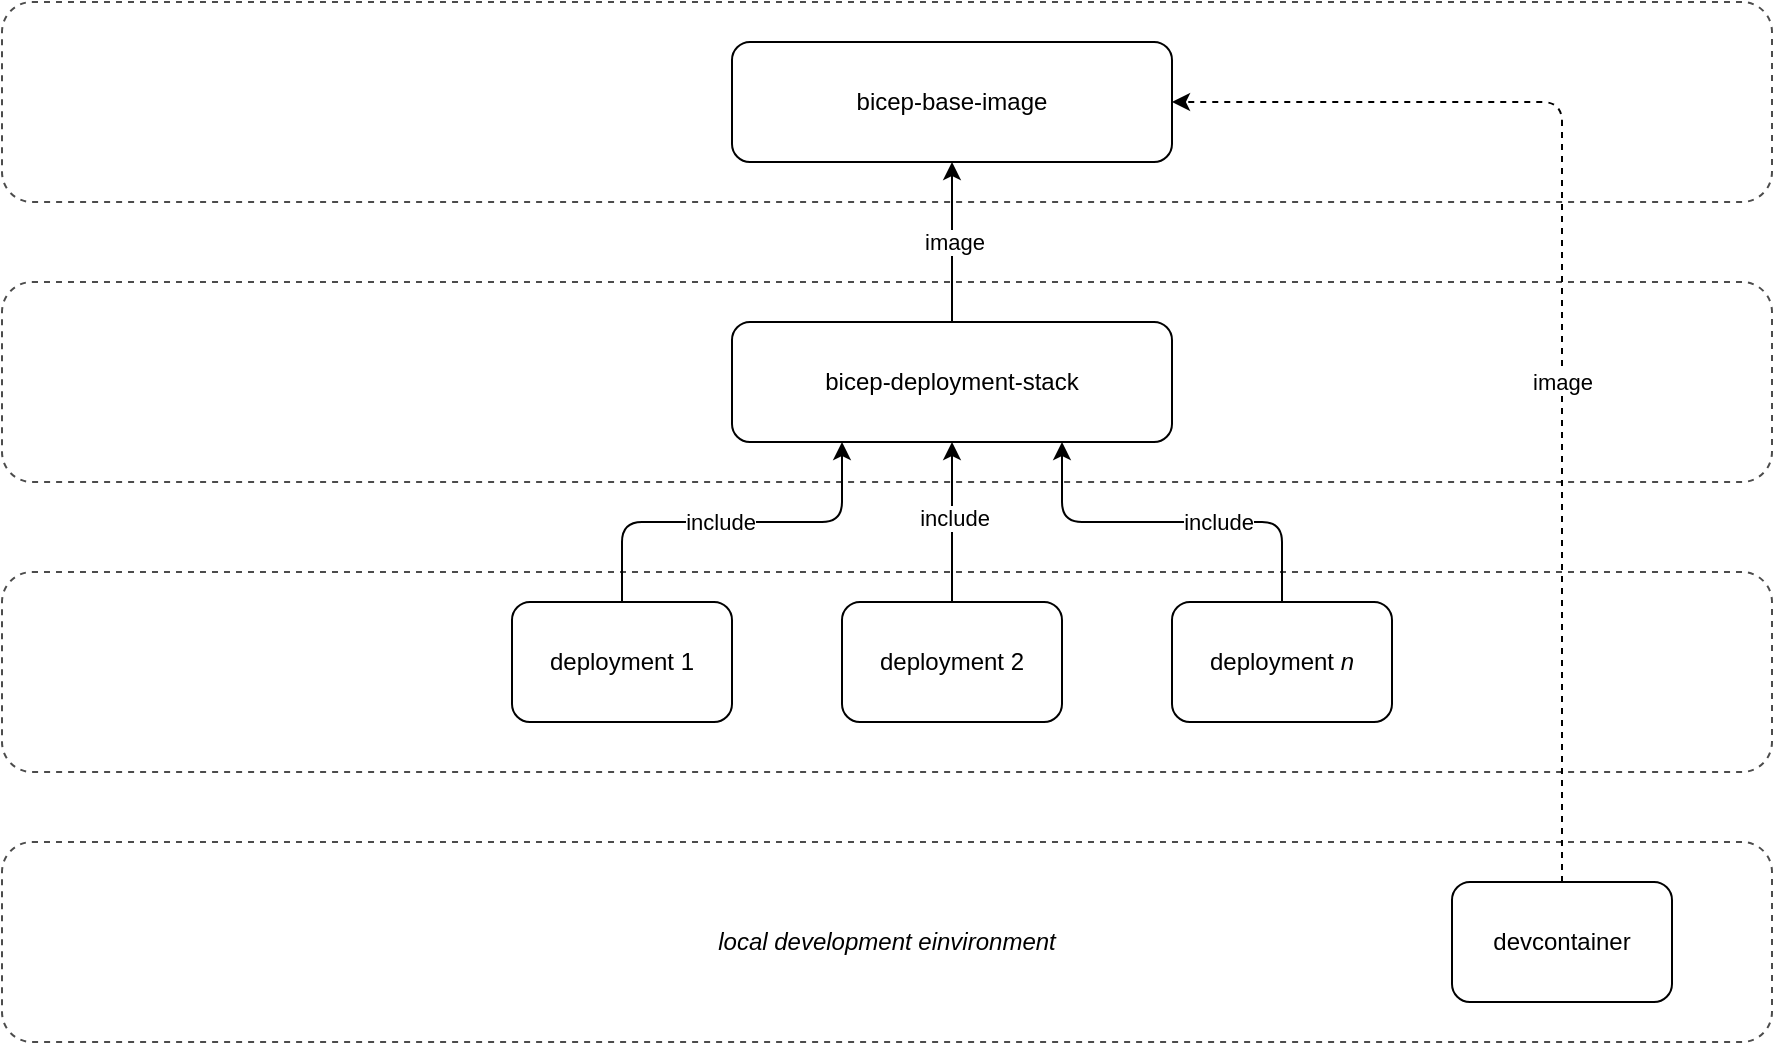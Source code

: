 <mxfile version="27.1.6" pages="3">
  <diagram id="INa1oeCGx6IkDpZqn9pY" name="stack">
    <mxGraphModel dx="2403" dy="840" grid="1" gridSize="10" guides="1" tooltips="1" connect="1" arrows="1" fold="1" page="1" pageScale="1" pageWidth="827" pageHeight="1169" math="0" shadow="0">
      <root>
        <mxCell id="0" />
        <mxCell id="1" parent="0" />
        <mxCell id="Is1GMU5wEq7POQT0-QTG-9" value="&lt;i&gt;local development einvironment&lt;/i&gt;" style="rounded=1;whiteSpace=wrap;html=1;fillColor=none;dashed=1;opacity=70;" vertex="1" parent="1">
          <mxGeometry x="-145" y="500" width="885" height="100" as="geometry" />
        </mxCell>
        <mxCell id="Is1GMU5wEq7POQT0-QTG-6" value="" style="rounded=1;whiteSpace=wrap;html=1;fillColor=none;dashed=1;opacity=70;" vertex="1" parent="1">
          <mxGeometry x="-145" y="80" width="885" height="100" as="geometry" />
        </mxCell>
        <mxCell id="Is1GMU5wEq7POQT0-QTG-7" value="" style="rounded=1;whiteSpace=wrap;html=1;fillColor=none;dashed=1;opacity=70;" vertex="1" parent="1">
          <mxGeometry x="-145" y="220" width="885" height="100" as="geometry" />
        </mxCell>
        <mxCell id="Is1GMU5wEq7POQT0-QTG-8" value="" style="rounded=1;whiteSpace=wrap;html=1;fillColor=none;dashed=1;opacity=70;" vertex="1" parent="1">
          <mxGeometry x="-145" y="365" width="885" height="100" as="geometry" />
        </mxCell>
        <mxCell id="fan_LsCEkvDjQkuRT088-1" value="bicep-base-image" style="rounded=1;whiteSpace=wrap;html=1;" vertex="1" parent="1">
          <mxGeometry x="220" y="100" width="220" height="60" as="geometry" />
        </mxCell>
        <mxCell id="fan_LsCEkvDjQkuRT088-2" value="" style="shape=image;verticalLabelPosition=bottom;labelBackgroundColor=default;verticalAlign=top;aspect=fixed;imageAspect=0;image=https://static-00.iconduck.com/assets.00/docker-icon-1024x876-69aqwp3k.png;" vertex="1" parent="1">
          <mxGeometry x="-115.08" y="104.26" width="60.16" height="51.47" as="geometry" />
        </mxCell>
        <mxCell id="nk_0Vmsc4UEk0oq6CmW--5" value="" style="edgeStyle=orthogonalEdgeStyle;rounded=0;orthogonalLoop=1;jettySize=auto;html=1;" edge="1" parent="1" source="fan_LsCEkvDjQkuRT088-3" target="fan_LsCEkvDjQkuRT088-1">
          <mxGeometry relative="1" as="geometry" />
        </mxCell>
        <mxCell id="fgeE1z4mcF0riqID_mbg-6" value="image" style="edgeLabel;html=1;align=center;verticalAlign=middle;resizable=0;points=[];" vertex="1" connectable="0" parent="nk_0Vmsc4UEk0oq6CmW--5">
          <mxGeometry x="0.01" y="-1" relative="1" as="geometry">
            <mxPoint as="offset" />
          </mxGeometry>
        </mxCell>
        <mxCell id="fan_LsCEkvDjQkuRT088-3" value="bicep-deployment-stack" style="rounded=1;whiteSpace=wrap;html=1;" vertex="1" parent="1">
          <mxGeometry x="220" y="240" width="220" height="60" as="geometry" />
        </mxCell>
        <mxCell id="nk_0Vmsc4UEk0oq6CmW--1" value="" style="shape=image;verticalLabelPosition=bottom;labelBackgroundColor=default;verticalAlign=top;aspect=fixed;imageAspect=0;image=https://gitlab.com/uploads/-/system/project/avatar/30472118/logo-extra-whitespace.png;" vertex="1" parent="1">
          <mxGeometry x="-117.5" y="237.5" width="65" height="65" as="geometry" />
        </mxCell>
        <mxCell id="nk_0Vmsc4UEk0oq6CmW--14" style="edgeStyle=orthogonalEdgeStyle;rounded=1;orthogonalLoop=1;jettySize=auto;html=1;entryX=0.25;entryY=1;entryDx=0;entryDy=0;strokeColor=default;curved=0;" edge="1" parent="1" source="nk_0Vmsc4UEk0oq6CmW--6" target="fan_LsCEkvDjQkuRT088-3">
          <mxGeometry relative="1" as="geometry" />
        </mxCell>
        <mxCell id="fgeE1z4mcF0riqID_mbg-4" value="include" style="edgeLabel;html=1;align=center;verticalAlign=middle;resizable=0;points=[];" vertex="1" connectable="0" parent="nk_0Vmsc4UEk0oq6CmW--14">
          <mxGeometry x="-0.061" relative="1" as="geometry">
            <mxPoint as="offset" />
          </mxGeometry>
        </mxCell>
        <mxCell id="nk_0Vmsc4UEk0oq6CmW--6" value="deployment 1" style="rounded=1;whiteSpace=wrap;html=1;" vertex="1" parent="1">
          <mxGeometry x="110" y="380" width="110" height="60" as="geometry" />
        </mxCell>
        <mxCell id="nk_0Vmsc4UEk0oq6CmW--15" style="edgeStyle=orthogonalEdgeStyle;rounded=1;orthogonalLoop=1;jettySize=auto;html=1;entryX=0.5;entryY=1;entryDx=0;entryDy=0;strokeColor=default;curved=0;" edge="1" parent="1" source="nk_0Vmsc4UEk0oq6CmW--9" target="fan_LsCEkvDjQkuRT088-3">
          <mxGeometry relative="1" as="geometry" />
        </mxCell>
        <mxCell id="fgeE1z4mcF0riqID_mbg-3" value="include" style="edgeLabel;html=1;align=center;verticalAlign=middle;resizable=0;points=[];" vertex="1" connectable="0" parent="nk_0Vmsc4UEk0oq6CmW--15">
          <mxGeometry x="0.065" y="-1" relative="1" as="geometry">
            <mxPoint as="offset" />
          </mxGeometry>
        </mxCell>
        <mxCell id="nk_0Vmsc4UEk0oq6CmW--9" value="deployment 2" style="rounded=1;whiteSpace=wrap;html=1;" vertex="1" parent="1">
          <mxGeometry x="275" y="380" width="110" height="60" as="geometry" />
        </mxCell>
        <mxCell id="nk_0Vmsc4UEk0oq6CmW--13" style="edgeStyle=orthogonalEdgeStyle;rounded=1;orthogonalLoop=1;jettySize=auto;html=1;entryX=0.75;entryY=1;entryDx=0;entryDy=0;strokeColor=default;curved=0;" edge="1" parent="1" source="nk_0Vmsc4UEk0oq6CmW--11" target="fan_LsCEkvDjQkuRT088-3">
          <mxGeometry relative="1" as="geometry" />
        </mxCell>
        <mxCell id="fgeE1z4mcF0riqID_mbg-5" value="include" style="edgeLabel;html=1;align=center;verticalAlign=middle;resizable=0;points=[];" vertex="1" connectable="0" parent="nk_0Vmsc4UEk0oq6CmW--13">
          <mxGeometry x="-0.242" relative="1" as="geometry">
            <mxPoint as="offset" />
          </mxGeometry>
        </mxCell>
        <mxCell id="nk_0Vmsc4UEk0oq6CmW--11" value="deployment &lt;i&gt;n&lt;/i&gt;" style="rounded=1;whiteSpace=wrap;html=1;" vertex="1" parent="1">
          <mxGeometry x="440" y="380" width="110" height="60" as="geometry" />
        </mxCell>
        <mxCell id="fgeE1z4mcF0riqID_mbg-1" value="" style="shape=image;verticalLabelPosition=bottom;labelBackgroundColor=default;verticalAlign=top;aspect=fixed;imageAspect=0;image=https://upload.wikimedia.org/wikipedia/commons/thumb/f/fa/Microsoft_Azure.svg/2048px-Microsoft_Azure.svg.png;" vertex="1" parent="1">
          <mxGeometry x="-104.92" y="390" width="50" height="50" as="geometry" />
        </mxCell>
        <mxCell id="Is1GMU5wEq7POQT0-QTG-1" value="" style="shape=image;verticalLabelPosition=bottom;labelBackgroundColor=default;verticalAlign=top;aspect=fixed;imageAspect=0;image=https://upload.wikimedia.org/wikipedia/commons/thumb/9/9a/Visual_Studio_Code_1.35_icon.svg/2048px-Visual_Studio_Code_1.35_icon.svg.png;" vertex="1" parent="1">
          <mxGeometry x="-99.92" y="530" width="40" height="40" as="geometry" />
        </mxCell>
        <mxCell id="Is1GMU5wEq7POQT0-QTG-3" style="edgeStyle=orthogonalEdgeStyle;rounded=1;orthogonalLoop=1;jettySize=auto;html=1;entryX=1;entryY=0.5;entryDx=0;entryDy=0;curved=0;exitX=0.5;exitY=0;exitDx=0;exitDy=0;dashed=1;" edge="1" parent="1" source="Is1GMU5wEq7POQT0-QTG-2" target="fan_LsCEkvDjQkuRT088-1">
          <mxGeometry relative="1" as="geometry" />
        </mxCell>
        <mxCell id="Is1GMU5wEq7POQT0-QTG-5" value="image" style="edgeLabel;html=1;align=center;verticalAlign=middle;resizable=0;points=[];" vertex="1" connectable="0" parent="Is1GMU5wEq7POQT0-QTG-3">
          <mxGeometry x="-0.244" y="-2" relative="1" as="geometry">
            <mxPoint x="-2" y="-29" as="offset" />
          </mxGeometry>
        </mxCell>
        <mxCell id="Is1GMU5wEq7POQT0-QTG-2" value="devcontainer" style="rounded=1;whiteSpace=wrap;html=1;" vertex="1" parent="1">
          <mxGeometry x="580" y="520" width="110" height="60" as="geometry" />
        </mxCell>
      </root>
    </mxGraphModel>
  </diagram>
  <diagram name="deployment" id="oBOJPI8WT5u1TvHsaGbR">
    <mxGraphModel dx="1418" dy="756" grid="1" gridSize="10" guides="1" tooltips="1" connect="1" arrows="1" fold="1" page="1" pageScale="1" pageWidth="827" pageHeight="1169" math="0" shadow="0">
      <root>
        <mxCell id="0" />
        <mxCell id="1" parent="0" />
        <mxCell id="hW8EgmJHF-hAIjpgLk11-3" value="" style="rounded=1;whiteSpace=wrap;html=1;arcSize=12;" parent="1" vertex="1">
          <mxGeometry x="260" y="50" width="490" height="210" as="geometry" />
        </mxCell>
        <mxCell id="6" value="" style="rounded=1;whiteSpace=wrap;html=1;dashed=1;" parent="1" vertex="1">
          <mxGeometry x="395" y="60" width="120" height="190" as="geometry" />
        </mxCell>
        <mxCell id="hW8EgmJHF-hAIjpgLk11-25" value="" style="rounded=1;whiteSpace=wrap;html=1;dashed=1;" parent="1" vertex="1">
          <mxGeometry x="270" y="60" width="120" height="190" as="geometry" />
        </mxCell>
        <mxCell id="hW8EgmJHF-hAIjpgLk11-20" value="" style="rounded=1;whiteSpace=wrap;html=1;dashed=1;arcSize=8;" parent="1" vertex="1">
          <mxGeometry x="520" y="60" width="220" height="190" as="geometry" />
        </mxCell>
        <mxCell id="hW8EgmJHF-hAIjpgLk11-11" style="edgeStyle=orthogonalEdgeStyle;rounded=0;orthogonalLoop=1;jettySize=auto;html=1;endArrow=blockThin;endFill=1;" parent="1" source="UeYxYK3Cn5XbAIOpTatN-2" target="hW8EgmJHF-hAIjpgLk11-7" edge="1">
          <mxGeometry relative="1" as="geometry" />
        </mxCell>
        <mxCell id="UeYxYK3Cn5XbAIOpTatN-2" value="" style="shape=image;verticalLabelPosition=bottom;labelBackgroundColor=default;verticalAlign=top;aspect=fixed;imageAspect=0;image=https://gitlab.com/uploads/-/system/project/avatar/30472118/logo-extra-whitespace.png;" parent="1" vertex="1">
          <mxGeometry x="30" y="160" width="50" height="50" as="geometry" />
        </mxCell>
        <mxCell id="gM9HhOSeEY18I6hsgLa_-3" value="" style="shape=image;verticalLabelPosition=bottom;labelBackgroundColor=default;verticalAlign=top;aspect=fixed;imageAspect=0;image=https://upload.wikimedia.org/wikipedia/commons/thumb/f/fa/Microsoft_Azure.svg/2048px-Microsoft_Azure.svg.png;" parent="1" vertex="1">
          <mxGeometry x="890" y="160" width="50" height="50" as="geometry" />
        </mxCell>
        <mxCell id="hW8EgmJHF-hAIjpgLk11-1" style="edgeStyle=orthogonalEdgeStyle;rounded=0;orthogonalLoop=1;jettySize=auto;html=1;endArrow=blockThin;endFill=1;exitX=0.5;exitY=0;exitDx=0;exitDy=0;" parent="1" source="YW1inPbLGPEtHc-UeUeM-15" target="UeYxYK3Cn5XbAIOpTatN-2" edge="1">
          <mxGeometry relative="1" as="geometry" />
        </mxCell>
        <mxCell id="hW8EgmJHF-hAIjpgLk11-2" value="Push &lt;br&gt;Bicep &lt;br&gt;Code" style="edgeLabel;html=1;align=center;verticalAlign=middle;resizable=0;points=[];" parent="hW8EgmJHF-hAIjpgLk11-1" connectable="0" vertex="1">
          <mxGeometry x="0.084" y="1" relative="1" as="geometry">
            <mxPoint as="offset" />
          </mxGeometry>
        </mxCell>
        <mxCell id="Hc-8KjNSSpe0YUT5cz_B-1" value="Engineer" style="shape=umlActor;verticalLabelPosition=bottom;verticalAlign=top;html=1;outlineConnect=0;" parent="1" vertex="1">
          <mxGeometry x="45" y="410" width="20" height="40" as="geometry" />
        </mxCell>
        <mxCell id="hW8EgmJHF-hAIjpgLk11-21" style="edgeStyle=orthogonalEdgeStyle;rounded=0;orthogonalLoop=1;jettySize=auto;html=1;endArrow=blockThin;endFill=1;" parent="1" source="hW8EgmJHF-hAIjpgLk11-7" target="2" edge="1">
          <mxGeometry relative="1" as="geometry" />
        </mxCell>
        <mxCell id="hW8EgmJHF-hAIjpgLk11-7" value="bicep-lint" style="rounded=1;whiteSpace=wrap;html=1;" parent="1" vertex="1">
          <mxGeometry x="290" y="170" width="80" height="30" as="geometry" />
        </mxCell>
        <mxCell id="hW8EgmJHF-hAIjpgLk11-8" value="bicep-build" style="rounded=1;whiteSpace=wrap;html=1;" parent="1" vertex="1">
          <mxGeometry x="290" y="209" width="80" height="30" as="geometry" />
        </mxCell>
        <mxCell id="hW8EgmJHF-hAIjpgLk11-23" style="edgeStyle=orthogonalEdgeStyle;rounded=0;orthogonalLoop=1;jettySize=auto;html=1;entryX=0;entryY=0.5;entryDx=0;entryDy=0;endArrow=blockThin;endFill=1;" parent="1" source="hW8EgmJHF-hAIjpgLk11-9" target="hW8EgmJHF-hAIjpgLk11-10" edge="1">
          <mxGeometry relative="1" as="geometry" />
        </mxCell>
        <mxCell id="hW8EgmJHF-hAIjpgLk11-9" value="deploy-test" style="rounded=1;whiteSpace=wrap;html=1;" parent="1" vertex="1">
          <mxGeometry x="537.68" y="170" width="80" height="30" as="geometry" />
        </mxCell>
        <mxCell id="hW8EgmJHF-hAIjpgLk11-24" style="edgeStyle=orthogonalEdgeStyle;rounded=0;orthogonalLoop=1;jettySize=auto;html=1;entryX=0;entryY=0.5;entryDx=0;entryDy=0;endArrow=blockThin;endFill=1;" parent="1" source="hW8EgmJHF-hAIjpgLk11-10" target="gM9HhOSeEY18I6hsgLa_-3" edge="1">
          <mxGeometry relative="1" as="geometry" />
        </mxCell>
        <mxCell id="hW8EgmJHF-hAIjpgLk11-10" value="deploy-prod" style="rounded=1;whiteSpace=wrap;html=1;" parent="1" vertex="1">
          <mxGeometry x="650" y="170" width="80" height="30" as="geometry" />
        </mxCell>
        <mxCell id="UeYxYK3Cn5XbAIOpTatN-1" value="Bicep" style="shape=image;verticalLabelPosition=bottom;labelBackgroundColor=default;verticalAlign=top;aspect=fixed;imageAspect=0;image=https://gitlab.com/uploads/-/system/project/avatar/57801916/bicep-logo.png;" parent="1" vertex="1">
          <mxGeometry x="315" y="75" width="30" height="30" as="geometry" />
        </mxCell>
        <mxCell id="hW8EgmJHF-hAIjpgLk11-12" value="&lt;div&gt;.....&lt;/div&gt;&lt;div&gt;&lt;span style=&quot;background-color: transparent; color: light-dark(rgb(0, 0, 0), rgb(255, 255, 255));&quot;&gt;.....&lt;/span&gt;&lt;/div&gt;&lt;div&gt;&lt;span style=&quot;background-color: transparent; color: light-dark(rgb(0, 0, 0), rgb(255, 255, 255));&quot;&gt;.....&lt;/span&gt;&lt;/div&gt;" style="whiteSpace=wrap;html=1;shape=mxgraph.basic.document;verticalAlign=middle;spacing=2;fontSize=8;" parent="1" vertex="1">
          <mxGeometry x="140" y="100" width="30" height="47.5" as="geometry" />
        </mxCell>
        <mxCell id="hW8EgmJHF-hAIjpgLk11-13" value="bicep.gitlab-ci.yml" style="text;html=1;align=center;verticalAlign=middle;resizable=0;points=[];autosize=1;strokeColor=none;fillColor=none;" parent="1" vertex="1">
          <mxGeometry x="100" y="150" width="120" height="30" as="geometry" />
        </mxCell>
        <mxCell id="hW8EgmJHF-hAIjpgLk11-16" value="Azure PowerShell" style="shape=image;verticalLabelPosition=bottom;labelBackgroundColor=default;verticalAlign=top;aspect=fixed;imageAspect=0;image=https://cdn.iconscout.com/icon/free/png-256/free-powershell-logo-icon-download-in-svg-png-gif-file-formats--technology-social-media-company-brand-vol-5-pack-logos-icons-2945093.png;" parent="1" vertex="1">
          <mxGeometry x="615" y="75" width="30" height="30" as="geometry" />
        </mxCell>
        <mxCell id="hW8EgmJHF-hAIjpgLk11-17" value="Build" style="text;html=1;align=center;verticalAlign=middle;resizable=0;points=[];autosize=1;strokeColor=none;fillColor=none;" parent="1" vertex="1">
          <mxGeometry x="305" y="140" width="50" height="30" as="geometry" />
        </mxCell>
        <mxCell id="hW8EgmJHF-hAIjpgLk11-19" value="Deploy" style="text;html=1;align=center;verticalAlign=middle;resizable=0;points=[];autosize=1;strokeColor=none;fillColor=none;" parent="1" vertex="1">
          <mxGeometry x="602.68" y="140" width="60" height="30" as="geometry" />
        </mxCell>
        <mxCell id="12" value="" style="edgeStyle=none;html=1;startArrow=blockThin;startFill=1;endArrow=blockThin;endFill=1;" parent="1" source="hW8EgmJHF-hAIjpgLk11-26" target="hW8EgmJHF-hAIjpgLk11-3" edge="1">
          <mxGeometry relative="1" as="geometry" />
        </mxCell>
        <mxCell id="hW8EgmJHF-hAIjpgLk11-26" value="Shared/Specific Runner&#xa;(Docker Executor)" style="shape=image;verticalLabelPosition=bottom;labelBackgroundColor=default;verticalAlign=top;aspect=fixed;imageAspect=0;image=https://gitlab.com/uploads/-/system/project/avatar/30472118/logo-extra-whitespace.png;" parent="1" vertex="1">
          <mxGeometry x="480.0" y="350.5" width="50" height="50" as="geometry" />
        </mxCell>
        <mxCell id="hW8EgmJHF-hAIjpgLk11-32" value="" style="shape=cylinder3;whiteSpace=wrap;html=1;boundedLbl=1;backgroundOutline=1;size=6;" parent="1" vertex="1">
          <mxGeometry x="674.52" y="358" width="30.97" height="35" as="geometry" />
        </mxCell>
        <mxCell id="hW8EgmJHF-hAIjpgLk11-33" value="Bicep Base Image&lt;div&gt;(Docker Registry)&lt;/div&gt;" style="text;html=1;align=center;verticalAlign=middle;resizable=0;points=[];autosize=1;strokeColor=none;fillColor=none;" parent="1" vertex="1">
          <mxGeometry x="630" y="400.5" width="120" height="40" as="geometry" />
        </mxCell>
        <mxCell id="hW8EgmJHF-hAIjpgLk11-34" style="edgeStyle=orthogonalEdgeStyle;rounded=0;orthogonalLoop=1;jettySize=auto;html=1;dashed=1;endArrow=openThin;endFill=0;" parent="1" source="hW8EgmJHF-hAIjpgLk11-32" target="hW8EgmJHF-hAIjpgLk11-26" edge="1">
          <mxGeometry relative="1" as="geometry" />
        </mxCell>
        <mxCell id="hW8EgmJHF-hAIjpgLk11-6" value="" style="shape=image;verticalLabelPosition=bottom;labelBackgroundColor=default;verticalAlign=top;aspect=fixed;imageAspect=0;image=https://static-00.iconduck.com/assets.00/docker-icon-1024x876-69aqwp3k.png;" parent="1" vertex="1">
          <mxGeometry x="676.6" y="320" width="26.8" height="22.93" as="geometry" />
        </mxCell>
        <mxCell id="4" value="" style="edgeStyle=none;html=1;endArrow=blockThin;endFill=1;" parent="1" source="2" target="hW8EgmJHF-hAIjpgLk11-9" edge="1">
          <mxGeometry relative="1" as="geometry" />
        </mxCell>
        <mxCell id="2" value="validate-test" style="rounded=1;whiteSpace=wrap;html=1;" parent="1" vertex="1">
          <mxGeometry x="415" y="170" width="80" height="30" as="geometry" />
        </mxCell>
        <mxCell id="3" value="validate-prod" style="rounded=1;whiteSpace=wrap;html=1;" parent="1" vertex="1">
          <mxGeometry x="415" y="209" width="80" height="30" as="geometry" />
        </mxCell>
        <mxCell id="7" value="Build" style="text;html=1;align=center;verticalAlign=middle;resizable=0;points=[];autosize=1;strokeColor=none;fillColor=none;" parent="1" vertex="1">
          <mxGeometry x="430" y="140" width="50" height="30" as="geometry" />
        </mxCell>
        <mxCell id="11" value="Azure PowerShell" style="shape=image;verticalLabelPosition=bottom;labelBackgroundColor=default;verticalAlign=top;aspect=fixed;imageAspect=0;image=https://cdn.iconscout.com/icon/free/png-256/free-powershell-logo-icon-download-in-svg-png-gif-file-formats--technology-social-media-company-brand-vol-5-pack-logos-icons-2945093.png;" parent="1" vertex="1">
          <mxGeometry x="440" y="75" width="30" height="30" as="geometry" />
        </mxCell>
        <mxCell id="tEXlzktsmgSkOuah6m90-12" value="Trigger Pipeline&lt;div&gt;by Rules&lt;/div&gt;" style="text;html=1;align=center;verticalAlign=middle;resizable=0;points=[];autosize=1;strokeColor=none;fillColor=none;" parent="1" vertex="1">
          <mxGeometry x="100" y="190" width="110" height="40" as="geometry" />
        </mxCell>
        <mxCell id="YW1inPbLGPEtHc-UeUeM-15" value="" style="shape=image;verticalLabelPosition=bottom;labelBackgroundColor=default;verticalAlign=top;aspect=fixed;imageAspect=0;image=https://upload.wikimedia.org/wikipedia/commons/thumb/9/9a/Visual_Studio_Code_1.35_icon.svg/2048px-Visual_Studio_Code_1.35_icon.svg.png;" vertex="1" parent="1">
          <mxGeometry x="35" y="355.5" width="40" height="40" as="geometry" />
        </mxCell>
      </root>
    </mxGraphModel>
  </diagram>
  <diagram id="PpB4xPp_ZHeArdvKEWPs" name="avatar">
    <mxGraphModel dx="692" dy="369" grid="1" gridSize="10" guides="1" tooltips="1" connect="1" arrows="1" fold="1" page="1" pageScale="1" pageWidth="827" pageHeight="1169" math="0" shadow="0">
      <root>
        <mxCell id="0" />
        <mxCell id="1" parent="0" />
        <mxCell id="Fjegqa2-53YeGbkJGSsm-1" value="" style="shape=image;verticalLabelPosition=bottom;labelBackgroundColor=default;verticalAlign=top;aspect=fixed;imageAspect=0;image=https://gitlab.com/uploads/-/system/project/avatar/57801916/bicep-logo.png;" vertex="1" parent="1">
          <mxGeometry x="350" y="345" width="50" height="50" as="geometry" />
        </mxCell>
        <mxCell id="T8laGl2IbO7112Dmj8nN-7" style="edgeStyle=orthogonalEdgeStyle;rounded=1;orthogonalLoop=1;jettySize=auto;html=1;exitX=1;exitY=0.5;exitDx=0;exitDy=0;curved=0;" edge="1" parent="1" source="0FG9KZWAAc-MZkTY_U2P-1" target="T8laGl2IbO7112Dmj8nN-1">
          <mxGeometry relative="1" as="geometry" />
        </mxCell>
        <mxCell id="0FG9KZWAAc-MZkTY_U2P-1" value="" style="shape=image;verticalLabelPosition=bottom;labelBackgroundColor=default;verticalAlign=top;aspect=fixed;imageAspect=0;image=https://cdn.iconscout.com/icon/free/png-256/free-powershell-logo-icon-download-in-svg-png-gif-file-formats--technology-social-media-company-brand-vol-5-pack-logos-icons-2945093.png;" vertex="1" parent="1">
          <mxGeometry x="414" y="290" width="50" height="50" as="geometry" />
        </mxCell>
        <mxCell id="T8laGl2IbO7112Dmj8nN-8" style="edgeStyle=orthogonalEdgeStyle;rounded=1;orthogonalLoop=1;jettySize=auto;html=1;entryX=1;entryY=0.5;entryDx=0;entryDy=0;exitX=0.5;exitY=1;exitDx=0;exitDy=0;curved=0;" edge="1" parent="1" source="T8laGl2IbO7112Dmj8nN-1" target="KbPCeMhCeb5rMqeu3ku6-1">
          <mxGeometry relative="1" as="geometry" />
        </mxCell>
        <mxCell id="T8laGl2IbO7112Dmj8nN-1" value="" style="shape=image;verticalLabelPosition=bottom;labelBackgroundColor=default;verticalAlign=top;aspect=fixed;imageAspect=0;image=https://gitlab.com/uploads/-/system/project/avatar/30472118/logo-extra-whitespace.png;clipPath=inset(10% 7.67% 12.33% 8%);" vertex="1" parent="1">
          <mxGeometry x="464" y="339.74" width="60" height="55.257" as="geometry" />
        </mxCell>
        <mxCell id="T8laGl2IbO7112Dmj8nN-6" style="edgeStyle=orthogonalEdgeStyle;rounded=1;orthogonalLoop=1;jettySize=auto;html=1;entryX=0.012;entryY=0.574;entryDx=0;entryDy=0;entryPerimeter=0;curved=0;exitX=0.5;exitY=0;exitDx=0;exitDy=0;" edge="1" parent="1" source="Fjegqa2-53YeGbkJGSsm-1" target="0FG9KZWAAc-MZkTY_U2P-1">
          <mxGeometry relative="1" as="geometry" />
        </mxCell>
        <mxCell id="KbPCeMhCeb5rMqeu3ku6-2" style="edgeStyle=orthogonalEdgeStyle;rounded=1;orthogonalLoop=1;jettySize=auto;html=1;entryX=0.5;entryY=1;entryDx=0;entryDy=0;curved=0;" edge="1" parent="1" source="KbPCeMhCeb5rMqeu3ku6-1" target="Fjegqa2-53YeGbkJGSsm-1">
          <mxGeometry relative="1" as="geometry" />
        </mxCell>
        <mxCell id="KbPCeMhCeb5rMqeu3ku6-1" value="" style="shape=image;verticalLabelPosition=bottom;labelBackgroundColor=default;verticalAlign=top;aspect=fixed;imageAspect=0;image=https://upload.wikimedia.org/wikipedia/commons/thumb/9/9a/Visual_Studio_Code_1.35_icon.svg/2048px-Visual_Studio_Code_1.35_icon.svg.png;" vertex="1" parent="1">
          <mxGeometry x="419" y="410" width="40" height="40" as="geometry" />
        </mxCell>
      </root>
    </mxGraphModel>
  </diagram>
</mxfile>
